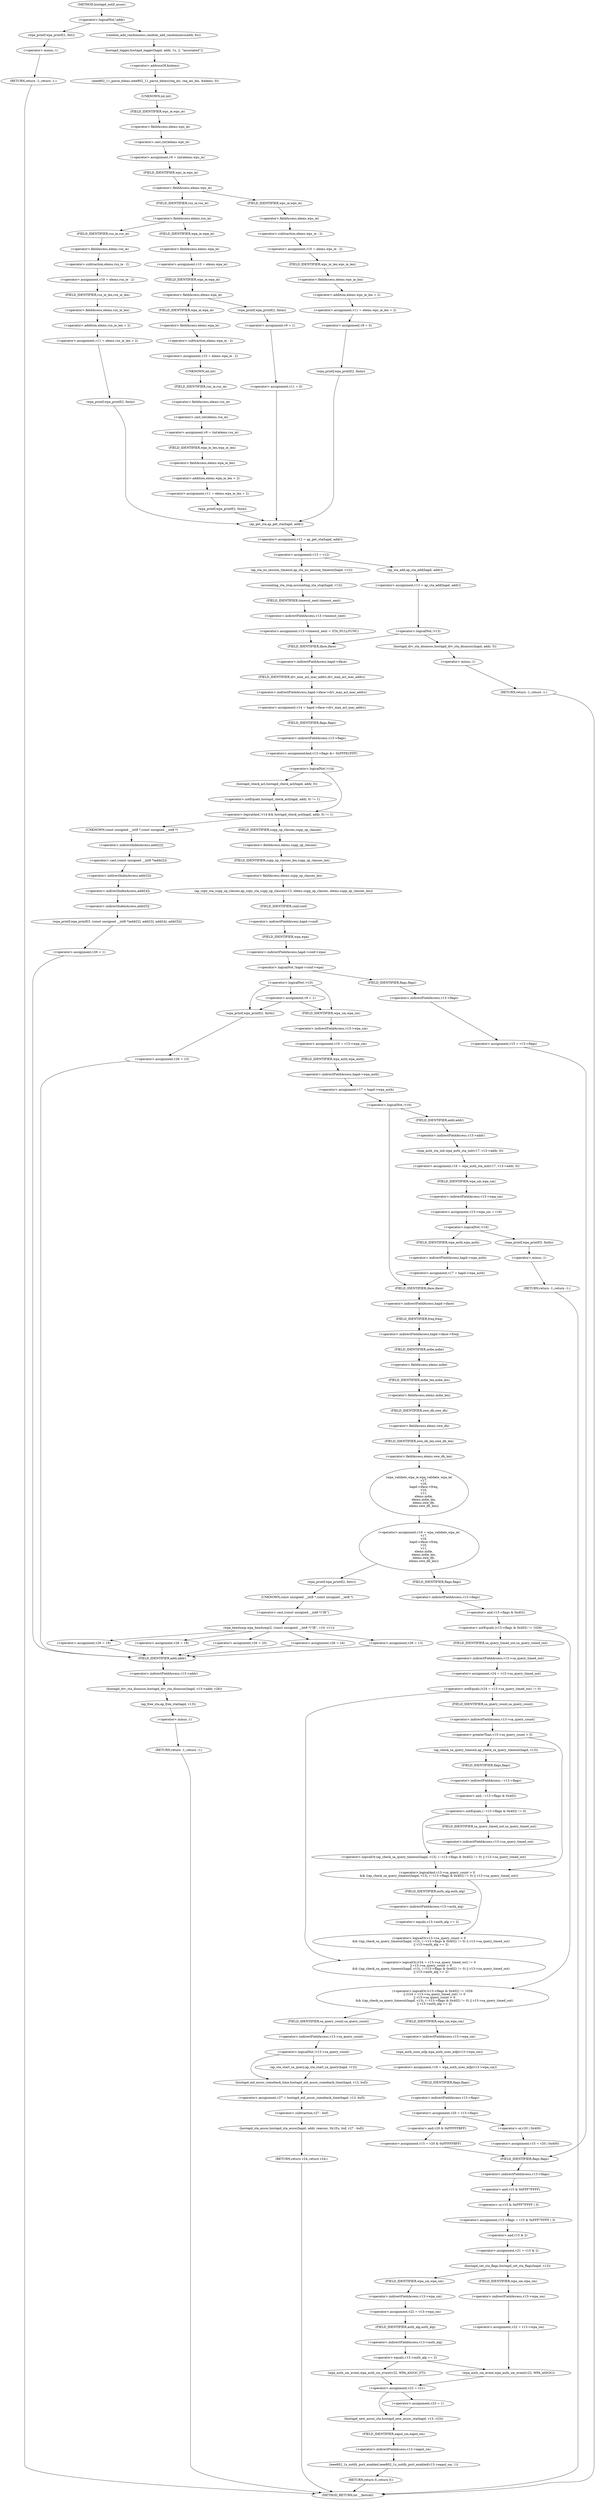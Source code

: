 digraph hostapd_notif_assoc {  
"1000157" [label = "(<operator>.logicalNot,!addr)" ]
"1000160" [label = "(wpa_printf,wpa_printf(2, fmt))" ]
"1000163" [label = "(RETURN,return -1;,return -1;)" ]
"1000164" [label = "(<operator>.minus,-1)" ]
"1000166" [label = "(random_add_randomness,random_add_randomness(addr, 6u))" ]
"1000169" [label = "(hostapd_logger,hostapd_logger(hapd, addr, 1u, 2, \"associated\"))" ]
"1000175" [label = "(ieee802_11_parse_elems,ieee802_11_parse_elems(req_ies, req_ies_len, &elems, 0))" ]
"1000178" [label = "(<operator>.addressOf,&elems)" ]
"1000181" [label = "(<operator>.assignment,v9 = (int)elems.wps_ie)" ]
"1000183" [label = "(<operator>.cast,(int)elems.wps_ie)" ]
"1000184" [label = "(UNKNOWN,int,int)" ]
"1000185" [label = "(<operator>.fieldAccess,elems.wps_ie)" ]
"1000187" [label = "(FIELD_IDENTIFIER,wps_ie,wps_ie)" ]
"1000189" [label = "(<operator>.fieldAccess,elems.wps_ie)" ]
"1000191" [label = "(FIELD_IDENTIFIER,wps_ie,wps_ie)" ]
"1000193" [label = "(<operator>.assignment,v10 = elems.wps_ie - 2)" ]
"1000195" [label = "(<operator>.subtraction,elems.wps_ie - 2)" ]
"1000196" [label = "(<operator>.fieldAccess,elems.wps_ie)" ]
"1000198" [label = "(FIELD_IDENTIFIER,wps_ie,wps_ie)" ]
"1000200" [label = "(<operator>.assignment,v11 = elems.wps_ie_len + 2)" ]
"1000202" [label = "(<operator>.addition,elems.wps_ie_len + 2)" ]
"1000203" [label = "(<operator>.fieldAccess,elems.wps_ie_len)" ]
"1000205" [label = "(FIELD_IDENTIFIER,wps_ie_len,wps_ie_len)" ]
"1000207" [label = "(<operator>.assignment,v9 = 0)" ]
"1000210" [label = "(wpa_printf,wpa_printf(2, fmta))" ]
"1000215" [label = "(<operator>.fieldAccess,elems.rsn_ie)" ]
"1000217" [label = "(FIELD_IDENTIFIER,rsn_ie,rsn_ie)" ]
"1000219" [label = "(<operator>.assignment,v10 = elems.rsn_ie - 2)" ]
"1000221" [label = "(<operator>.subtraction,elems.rsn_ie - 2)" ]
"1000222" [label = "(<operator>.fieldAccess,elems.rsn_ie)" ]
"1000224" [label = "(FIELD_IDENTIFIER,rsn_ie,rsn_ie)" ]
"1000226" [label = "(<operator>.assignment,v11 = elems.rsn_ie_len + 2)" ]
"1000228" [label = "(<operator>.addition,elems.rsn_ie_len + 2)" ]
"1000229" [label = "(<operator>.fieldAccess,elems.rsn_ie_len)" ]
"1000231" [label = "(FIELD_IDENTIFIER,rsn_ie_len,rsn_ie_len)" ]
"1000233" [label = "(wpa_printf,wpa_printf(2, fmta))" ]
"1000238" [label = "(<operator>.assignment,v10 = elems.wpa_ie)" ]
"1000240" [label = "(<operator>.fieldAccess,elems.wpa_ie)" ]
"1000242" [label = "(FIELD_IDENTIFIER,wpa_ie,wpa_ie)" ]
"1000244" [label = "(<operator>.fieldAccess,elems.wpa_ie)" ]
"1000246" [label = "(FIELD_IDENTIFIER,wpa_ie,wpa_ie)" ]
"1000248" [label = "(<operator>.assignment,v10 = elems.wpa_ie - 2)" ]
"1000250" [label = "(<operator>.subtraction,elems.wpa_ie - 2)" ]
"1000251" [label = "(<operator>.fieldAccess,elems.wpa_ie)" ]
"1000253" [label = "(FIELD_IDENTIFIER,wpa_ie,wpa_ie)" ]
"1000255" [label = "(<operator>.assignment,v9 = (int)elems.rsn_ie)" ]
"1000257" [label = "(<operator>.cast,(int)elems.rsn_ie)" ]
"1000258" [label = "(UNKNOWN,int,int)" ]
"1000259" [label = "(<operator>.fieldAccess,elems.rsn_ie)" ]
"1000261" [label = "(FIELD_IDENTIFIER,rsn_ie,rsn_ie)" ]
"1000262" [label = "(<operator>.assignment,v11 = elems.wpa_ie_len + 2)" ]
"1000264" [label = "(<operator>.addition,elems.wpa_ie_len + 2)" ]
"1000265" [label = "(<operator>.fieldAccess,elems.wpa_ie_len)" ]
"1000267" [label = "(FIELD_IDENTIFIER,wpa_ie_len,wpa_ie_len)" ]
"1000269" [label = "(wpa_printf,wpa_printf(2, fmta))" ]
"1000274" [label = "(wpa_printf,wpa_printf(2, fmta))" ]
"1000277" [label = "(<operator>.assignment,v9 = 1)" ]
"1000280" [label = "(<operator>.assignment,v11 = 0)" ]
"1000283" [label = "(<operator>.assignment,v12 = ap_get_sta(hapd, addr))" ]
"1000285" [label = "(ap_get_sta,ap_get_sta(hapd, addr))" ]
"1000288" [label = "(<operator>.assignment,v13 = v12)" ]
"1000294" [label = "(ap_sta_no_session_timeout,ap_sta_no_session_timeout(hapd, v12))" ]
"1000297" [label = "(accounting_sta_stop,accounting_sta_stop(hapd, v13))" ]
"1000300" [label = "(<operator>.assignment,v13->timeout_next = STA_NULLFUNC)" ]
"1000301" [label = "(<operator>.indirectFieldAccess,v13->timeout_next)" ]
"1000303" [label = "(FIELD_IDENTIFIER,timeout_next,timeout_next)" ]
"1000307" [label = "(<operator>.assignment,v13 = ap_sta_add(hapd, addr))" ]
"1000309" [label = "(ap_sta_add,ap_sta_add(hapd, addr))" ]
"1000313" [label = "(<operator>.logicalNot,!v13)" ]
"1000316" [label = "(hostapd_drv_sta_disassoc,hostapd_drv_sta_disassoc(hapd, addr, 5))" ]
"1000320" [label = "(RETURN,return -1;,return -1;)" ]
"1000321" [label = "(<operator>.minus,-1)" ]
"1000323" [label = "(<operator>.assignment,v14 = hapd->iface->drv_max_acl_mac_addrs)" ]
"1000325" [label = "(<operator>.indirectFieldAccess,hapd->iface->drv_max_acl_mac_addrs)" ]
"1000326" [label = "(<operator>.indirectFieldAccess,hapd->iface)" ]
"1000328" [label = "(FIELD_IDENTIFIER,iface,iface)" ]
"1000329" [label = "(FIELD_IDENTIFIER,drv_max_acl_mac_addrs,drv_max_acl_mac_addrs)" ]
"1000330" [label = "(<operators>.assignmentAnd,v13->flags &= 0xFFFECFFF)" ]
"1000331" [label = "(<operator>.indirectFieldAccess,v13->flags)" ]
"1000333" [label = "(FIELD_IDENTIFIER,flags,flags)" ]
"1000336" [label = "(<operator>.logicalAnd,!v14 && hostapd_check_acl(hapd, addr, 0) != 1)" ]
"1000337" [label = "(<operator>.logicalNot,!v14)" ]
"1000339" [label = "(<operator>.notEquals,hostapd_check_acl(hapd, addr, 0) != 1)" ]
"1000340" [label = "(hostapd_check_acl,hostapd_check_acl(hapd, addr, 0))" ]
"1000346" [label = "(wpa_printf,wpa_printf(3, (const unsigned __int8 *)addr[2], addr[3], addr[4], addr[5]))" ]
"1000348" [label = "(<operator>.cast,(const unsigned __int8 *)addr[2])" ]
"1000349" [label = "(UNKNOWN,const unsigned __int8 *,const unsigned __int8 *)" ]
"1000350" [label = "(<operator>.indirectIndexAccess,addr[2])" ]
"1000353" [label = "(<operator>.indirectIndexAccess,addr[3])" ]
"1000356" [label = "(<operator>.indirectIndexAccess,addr[4])" ]
"1000359" [label = "(<operator>.indirectIndexAccess,addr[5])" ]
"1000362" [label = "(<operator>.assignment,v26 = 1)" ]
"1000366" [label = "(hostapd_drv_sta_disassoc,hostapd_drv_sta_disassoc(hapd, v13->addr, v26))" ]
"1000368" [label = "(<operator>.indirectFieldAccess,v13->addr)" ]
"1000370" [label = "(FIELD_IDENTIFIER,addr,addr)" ]
"1000372" [label = "(ap_free_sta,ap_free_sta(hapd, v13))" ]
"1000375" [label = "(RETURN,return -1;,return -1;)" ]
"1000376" [label = "(<operator>.minus,-1)" ]
"1000378" [label = "(ap_copy_sta_supp_op_classes,ap_copy_sta_supp_op_classes(v13, elems.supp_op_classes, elems.supp_op_classes_len))" ]
"1000380" [label = "(<operator>.fieldAccess,elems.supp_op_classes)" ]
"1000382" [label = "(FIELD_IDENTIFIER,supp_op_classes,supp_op_classes)" ]
"1000383" [label = "(<operator>.fieldAccess,elems.supp_op_classes_len)" ]
"1000385" [label = "(FIELD_IDENTIFIER,supp_op_classes_len,supp_op_classes_len)" ]
"1000387" [label = "(<operator>.logicalNot,!hapd->conf->wpa)" ]
"1000388" [label = "(<operator>.indirectFieldAccess,hapd->conf->wpa)" ]
"1000389" [label = "(<operator>.indirectFieldAccess,hapd->conf)" ]
"1000391" [label = "(FIELD_IDENTIFIER,conf,conf)" ]
"1000392" [label = "(FIELD_IDENTIFIER,wpa,wpa)" ]
"1000394" [label = "(<operator>.assignment,v15 = v13->flags)" ]
"1000396" [label = "(<operator>.indirectFieldAccess,v13->flags)" ]
"1000398" [label = "(FIELD_IDENTIFIER,flags,flags)" ]
"1000401" [label = "(<operator>.logicalNot,!v10)" ]
"1000403" [label = "(<operator>.assignment,v9 = 1)" ]
"1000409" [label = "(wpa_printf,wpa_printf(2, fmtb))" ]
"1000412" [label = "(<operator>.assignment,v26 = 13)" ]
"1000416" [label = "(<operator>.assignment,v16 = v13->wpa_sm)" ]
"1000418" [label = "(<operator>.indirectFieldAccess,v13->wpa_sm)" ]
"1000420" [label = "(FIELD_IDENTIFIER,wpa_sm,wpa_sm)" ]
"1000421" [label = "(<operator>.assignment,v17 = hapd->wpa_auth)" ]
"1000423" [label = "(<operator>.indirectFieldAccess,hapd->wpa_auth)" ]
"1000425" [label = "(FIELD_IDENTIFIER,wpa_auth,wpa_auth)" ]
"1000427" [label = "(<operator>.logicalNot,!v16)" ]
"1000430" [label = "(<operator>.assignment,v16 = wpa_auth_sta_init(v17, v13->addr, 0))" ]
"1000432" [label = "(wpa_auth_sta_init,wpa_auth_sta_init(v17, v13->addr, 0))" ]
"1000434" [label = "(<operator>.indirectFieldAccess,v13->addr)" ]
"1000436" [label = "(FIELD_IDENTIFIER,addr,addr)" ]
"1000438" [label = "(<operator>.assignment,v13->wpa_sm = v16)" ]
"1000439" [label = "(<operator>.indirectFieldAccess,v13->wpa_sm)" ]
"1000441" [label = "(FIELD_IDENTIFIER,wpa_sm,wpa_sm)" ]
"1000444" [label = "(<operator>.logicalNot,!v16)" ]
"1000447" [label = "(wpa_printf,wpa_printf(5, fmtb))" ]
"1000450" [label = "(RETURN,return -1;,return -1;)" ]
"1000451" [label = "(<operator>.minus,-1)" ]
"1000453" [label = "(<operator>.assignment,v17 = hapd->wpa_auth)" ]
"1000455" [label = "(<operator>.indirectFieldAccess,hapd->wpa_auth)" ]
"1000457" [label = "(FIELD_IDENTIFIER,wpa_auth,wpa_auth)" ]
"1000458" [label = "(<operator>.assignment,v18 = wpa_validate_wpa_ie(\n          v17,\n          v16,\n          hapd->iface->freq,\n          v10,\n          v11,\n          elems.mdie,\n          elems.mdie_len,\n          elems.owe_dh,\n          elems.owe_dh_len))" ]
"1000460" [label = "(wpa_validate_wpa_ie,wpa_validate_wpa_ie(\n          v17,\n          v16,\n          hapd->iface->freq,\n          v10,\n          v11,\n          elems.mdie,\n          elems.mdie_len,\n          elems.owe_dh,\n          elems.owe_dh_len))" ]
"1000463" [label = "(<operator>.indirectFieldAccess,hapd->iface->freq)" ]
"1000464" [label = "(<operator>.indirectFieldAccess,hapd->iface)" ]
"1000466" [label = "(FIELD_IDENTIFIER,iface,iface)" ]
"1000467" [label = "(FIELD_IDENTIFIER,freq,freq)" ]
"1000470" [label = "(<operator>.fieldAccess,elems.mdie)" ]
"1000472" [label = "(FIELD_IDENTIFIER,mdie,mdie)" ]
"1000473" [label = "(<operator>.fieldAccess,elems.mdie_len)" ]
"1000475" [label = "(FIELD_IDENTIFIER,mdie_len,mdie_len)" ]
"1000476" [label = "(<operator>.fieldAccess,elems.owe_dh)" ]
"1000478" [label = "(FIELD_IDENTIFIER,owe_dh,owe_dh)" ]
"1000479" [label = "(<operator>.fieldAccess,elems.owe_dh_len)" ]
"1000481" [label = "(FIELD_IDENTIFIER,owe_dh_len,owe_dh_len)" ]
"1000485" [label = "(wpa_printf,wpa_printf(2, fmtc))" ]
"1000488" [label = "(wpa_hexdump,wpa_hexdump(2, (const unsigned __int8 *)\"IE\", v10, v11))" ]
"1000490" [label = "(<operator>.cast,(const unsigned __int8 *)\"IE\")" ]
"1000491" [label = "(UNKNOWN,const unsigned __int8 *,const unsigned __int8 *)" ]
"1000499" [label = "(<operator>.assignment,v26 = 18)" ]
"1000504" [label = "(<operator>.assignment,v26 = 19)" ]
"1000509" [label = "(<operator>.assignment,v26 = 20)" ]
"1000514" [label = "(<operator>.assignment,v26 = 24)" ]
"1000519" [label = "(<operator>.assignment,v26 = 13)" ]
"1000525" [label = "(<operator>.logicalOr,(v13->flags & 0x402) != 1026\n    || (v24 = v13->sa_query_timed_out) != 0\n    || v13->sa_query_count > 0\n    && ((ap_check_sa_query_timeout(hapd, v13), (~v13->flags & 0x402) != 0) || v13->sa_query_timed_out)\n    || v13->auth_alg == 2)" ]
"1000526" [label = "(<operator>.notEquals,(v13->flags & 0x402) != 1026)" ]
"1000527" [label = "(<operator>.and,v13->flags & 0x402)" ]
"1000528" [label = "(<operator>.indirectFieldAccess,v13->flags)" ]
"1000530" [label = "(FIELD_IDENTIFIER,flags,flags)" ]
"1000533" [label = "(<operator>.logicalOr,(v24 = v13->sa_query_timed_out) != 0\n    || v13->sa_query_count > 0\n    && ((ap_check_sa_query_timeout(hapd, v13), (~v13->flags & 0x402) != 0) || v13->sa_query_timed_out)\n    || v13->auth_alg == 2)" ]
"1000534" [label = "(<operator>.notEquals,(v24 = v13->sa_query_timed_out) != 0)" ]
"1000535" [label = "(<operator>.assignment,v24 = v13->sa_query_timed_out)" ]
"1000537" [label = "(<operator>.indirectFieldAccess,v13->sa_query_timed_out)" ]
"1000539" [label = "(FIELD_IDENTIFIER,sa_query_timed_out,sa_query_timed_out)" ]
"1000541" [label = "(<operator>.logicalOr,v13->sa_query_count > 0\n    && ((ap_check_sa_query_timeout(hapd, v13), (~v13->flags & 0x402) != 0) || v13->sa_query_timed_out)\n    || v13->auth_alg == 2)" ]
"1000542" [label = "(<operator>.logicalAnd,v13->sa_query_count > 0\n    && ((ap_check_sa_query_timeout(hapd, v13), (~v13->flags & 0x402) != 0) || v13->sa_query_timed_out))" ]
"1000543" [label = "(<operator>.greaterThan,v13->sa_query_count > 0)" ]
"1000544" [label = "(<operator>.indirectFieldAccess,v13->sa_query_count)" ]
"1000546" [label = "(FIELD_IDENTIFIER,sa_query_count,sa_query_count)" ]
"1000548" [label = "(<operator>.logicalOr,(ap_check_sa_query_timeout(hapd, v13), (~v13->flags & 0x402) != 0) || v13->sa_query_timed_out)" ]
"1000550" [label = "(ap_check_sa_query_timeout,ap_check_sa_query_timeout(hapd, v13))" ]
"1000553" [label = "(<operator>.notEquals,(~v13->flags & 0x402) != 0)" ]
"1000554" [label = "(<operator>.and,~v13->flags & 0x402)" ]
"1000555" [label = "(<operator>.indirectFieldAccess,~v13->flags)" ]
"1000557" [label = "(FIELD_IDENTIFIER,flags,flags)" ]
"1000560" [label = "(<operator>.indirectFieldAccess,v13->sa_query_timed_out)" ]
"1000562" [label = "(FIELD_IDENTIFIER,sa_query_timed_out,sa_query_timed_out)" ]
"1000563" [label = "(<operator>.equals,v13->auth_alg == 2)" ]
"1000564" [label = "(<operator>.indirectFieldAccess,v13->auth_alg)" ]
"1000566" [label = "(FIELD_IDENTIFIER,auth_alg,auth_alg)" ]
"1000569" [label = "(<operator>.assignment,v19 = wpa_auth_uses_mfp(v13->wpa_sm))" ]
"1000571" [label = "(wpa_auth_uses_mfp,wpa_auth_uses_mfp(v13->wpa_sm))" ]
"1000572" [label = "(<operator>.indirectFieldAccess,v13->wpa_sm)" ]
"1000574" [label = "(FIELD_IDENTIFIER,wpa_sm,wpa_sm)" ]
"1000575" [label = "(<operator>.assignment,v20 = v13->flags)" ]
"1000577" [label = "(<operator>.indirectFieldAccess,v13->flags)" ]
"1000579" [label = "(FIELD_IDENTIFIER,flags,flags)" ]
"1000582" [label = "(<operator>.assignment,v15 = v20 | 0x400)" ]
"1000584" [label = "(<operator>.or,v20 | 0x400)" ]
"1000588" [label = "(<operator>.assignment,v15 = v20 & 0xFFFFFBFF)" ]
"1000590" [label = "(<operator>.and,v20 & 0xFFFFFBFF)" ]
"1000594" [label = "(<operator>.assignment,v13->flags = v15 & 0xFFF7FFFF | 3)" ]
"1000595" [label = "(<operator>.indirectFieldAccess,v13->flags)" ]
"1000597" [label = "(FIELD_IDENTIFIER,flags,flags)" ]
"1000598" [label = "(<operator>.or,v15 & 0xFFF7FFFF | 3)" ]
"1000599" [label = "(<operator>.and,v15 & 0xFFF7FFFF)" ]
"1000603" [label = "(<operator>.assignment,v21 = v15 & 2)" ]
"1000605" [label = "(<operator>.and,v15 & 2)" ]
"1000608" [label = "(hostapd_set_sta_flags,hostapd_set_sta_flags(hapd, v13))" ]
"1000614" [label = "(<operator>.assignment,v22 = v13->wpa_sm)" ]
"1000616" [label = "(<operator>.indirectFieldAccess,v13->wpa_sm)" ]
"1000618" [label = "(FIELD_IDENTIFIER,wpa_sm,wpa_sm)" ]
"1000620" [label = "(<operator>.equals,v13->auth_alg == 2)" ]
"1000621" [label = "(<operator>.indirectFieldAccess,v13->auth_alg)" ]
"1000623" [label = "(FIELD_IDENTIFIER,auth_alg,auth_alg)" ]
"1000626" [label = "(wpa_auth_sm_event,wpa_auth_sm_event(v22, WPA_ASSOC_FT))" ]
"1000632" [label = "(<operator>.assignment,v22 = v13->wpa_sm)" ]
"1000634" [label = "(<operator>.indirectFieldAccess,v13->wpa_sm)" ]
"1000636" [label = "(FIELD_IDENTIFIER,wpa_sm,wpa_sm)" ]
"1000637" [label = "(wpa_auth_sm_event,wpa_auth_sm_event(v22, WPA_ASSOC))" ]
"1000641" [label = "(<operator>.assignment,v23 = v21)" ]
"1000646" [label = "(<operator>.assignment,v23 = 1)" ]
"1000649" [label = "(hostapd_new_assoc_sta,hostapd_new_assoc_sta(hapd, v13, v23))" ]
"1000653" [label = "(ieee802_1x_notify_port_enabled,ieee802_1x_notify_port_enabled(v13->eapol_sm, 1))" ]
"1000654" [label = "(<operator>.indirectFieldAccess,v13->eapol_sm)" ]
"1000656" [label = "(FIELD_IDENTIFIER,eapol_sm,eapol_sm)" ]
"1000658" [label = "(RETURN,return 0;,return 0;)" ]
"1000661" [label = "(<operator>.logicalNot,!v13->sa_query_count)" ]
"1000662" [label = "(<operator>.indirectFieldAccess,v13->sa_query_count)" ]
"1000664" [label = "(FIELD_IDENTIFIER,sa_query_count,sa_query_count)" ]
"1000665" [label = "(ap_sta_start_sa_query,ap_sta_start_sa_query(hapd, v13))" ]
"1000668" [label = "(<operator>.assignment,v27 = hostapd_eid_assoc_comeback_time(hapd, v13, buf))" ]
"1000670" [label = "(hostapd_eid_assoc_comeback_time,hostapd_eid_assoc_comeback_time(hapd, v13, buf))" ]
"1000674" [label = "(hostapd_sta_assoc,hostapd_sta_assoc(hapd, addr, reassoc, 0x1Eu, buf, v27 - buf))" ]
"1000680" [label = "(<operator>.subtraction,v27 - buf)" ]
"1000683" [label = "(RETURN,return v24;,return v24;)" ]
"1000125" [label = "(METHOD,hostapd_notif_assoc)" ]
"1000685" [label = "(METHOD_RETURN,int __fastcall)" ]
  "1000157" -> "1000160" 
  "1000157" -> "1000166" 
  "1000160" -> "1000164" 
  "1000163" -> "1000685" 
  "1000164" -> "1000163" 
  "1000166" -> "1000169" 
  "1000169" -> "1000178" 
  "1000175" -> "1000184" 
  "1000178" -> "1000175" 
  "1000181" -> "1000191" 
  "1000183" -> "1000181" 
  "1000184" -> "1000187" 
  "1000185" -> "1000183" 
  "1000187" -> "1000185" 
  "1000189" -> "1000198" 
  "1000189" -> "1000217" 
  "1000191" -> "1000189" 
  "1000193" -> "1000205" 
  "1000195" -> "1000193" 
  "1000196" -> "1000195" 
  "1000198" -> "1000196" 
  "1000200" -> "1000207" 
  "1000202" -> "1000200" 
  "1000203" -> "1000202" 
  "1000205" -> "1000203" 
  "1000207" -> "1000210" 
  "1000210" -> "1000285" 
  "1000215" -> "1000224" 
  "1000215" -> "1000242" 
  "1000217" -> "1000215" 
  "1000219" -> "1000231" 
  "1000221" -> "1000219" 
  "1000222" -> "1000221" 
  "1000224" -> "1000222" 
  "1000226" -> "1000233" 
  "1000228" -> "1000226" 
  "1000229" -> "1000228" 
  "1000231" -> "1000229" 
  "1000233" -> "1000285" 
  "1000238" -> "1000246" 
  "1000240" -> "1000238" 
  "1000242" -> "1000240" 
  "1000244" -> "1000253" 
  "1000244" -> "1000274" 
  "1000246" -> "1000244" 
  "1000248" -> "1000258" 
  "1000250" -> "1000248" 
  "1000251" -> "1000250" 
  "1000253" -> "1000251" 
  "1000255" -> "1000267" 
  "1000257" -> "1000255" 
  "1000258" -> "1000261" 
  "1000259" -> "1000257" 
  "1000261" -> "1000259" 
  "1000262" -> "1000269" 
  "1000264" -> "1000262" 
  "1000265" -> "1000264" 
  "1000267" -> "1000265" 
  "1000269" -> "1000285" 
  "1000274" -> "1000277" 
  "1000277" -> "1000280" 
  "1000280" -> "1000285" 
  "1000283" -> "1000288" 
  "1000285" -> "1000283" 
  "1000288" -> "1000294" 
  "1000288" -> "1000309" 
  "1000294" -> "1000297" 
  "1000297" -> "1000303" 
  "1000300" -> "1000328" 
  "1000301" -> "1000300" 
  "1000303" -> "1000301" 
  "1000307" -> "1000313" 
  "1000309" -> "1000307" 
  "1000313" -> "1000316" 
  "1000313" -> "1000328" 
  "1000316" -> "1000321" 
  "1000320" -> "1000685" 
  "1000321" -> "1000320" 
  "1000323" -> "1000333" 
  "1000325" -> "1000323" 
  "1000326" -> "1000329" 
  "1000328" -> "1000326" 
  "1000329" -> "1000325" 
  "1000330" -> "1000337" 
  "1000331" -> "1000330" 
  "1000333" -> "1000331" 
  "1000336" -> "1000349" 
  "1000336" -> "1000382" 
  "1000337" -> "1000336" 
  "1000337" -> "1000340" 
  "1000339" -> "1000336" 
  "1000340" -> "1000339" 
  "1000346" -> "1000362" 
  "1000348" -> "1000353" 
  "1000349" -> "1000350" 
  "1000350" -> "1000348" 
  "1000353" -> "1000356" 
  "1000356" -> "1000359" 
  "1000359" -> "1000346" 
  "1000362" -> "1000370" 
  "1000366" -> "1000372" 
  "1000368" -> "1000366" 
  "1000370" -> "1000368" 
  "1000372" -> "1000376" 
  "1000375" -> "1000685" 
  "1000376" -> "1000375" 
  "1000378" -> "1000391" 
  "1000380" -> "1000385" 
  "1000382" -> "1000380" 
  "1000383" -> "1000378" 
  "1000385" -> "1000383" 
  "1000387" -> "1000398" 
  "1000387" -> "1000401" 
  "1000388" -> "1000387" 
  "1000389" -> "1000392" 
  "1000391" -> "1000389" 
  "1000392" -> "1000388" 
  "1000394" -> "1000597" 
  "1000396" -> "1000394" 
  "1000398" -> "1000396" 
  "1000401" -> "1000403" 
  "1000401" -> "1000409" 
  "1000401" -> "1000420" 
  "1000403" -> "1000409" 
  "1000403" -> "1000420" 
  "1000409" -> "1000412" 
  "1000412" -> "1000370" 
  "1000416" -> "1000425" 
  "1000418" -> "1000416" 
  "1000420" -> "1000418" 
  "1000421" -> "1000427" 
  "1000423" -> "1000421" 
  "1000425" -> "1000423" 
  "1000427" -> "1000436" 
  "1000427" -> "1000466" 
  "1000430" -> "1000441" 
  "1000432" -> "1000430" 
  "1000434" -> "1000432" 
  "1000436" -> "1000434" 
  "1000438" -> "1000444" 
  "1000439" -> "1000438" 
  "1000441" -> "1000439" 
  "1000444" -> "1000447" 
  "1000444" -> "1000457" 
  "1000447" -> "1000451" 
  "1000450" -> "1000685" 
  "1000451" -> "1000450" 
  "1000453" -> "1000466" 
  "1000455" -> "1000453" 
  "1000457" -> "1000455" 
  "1000458" -> "1000485" 
  "1000458" -> "1000530" 
  "1000460" -> "1000458" 
  "1000463" -> "1000472" 
  "1000464" -> "1000467" 
  "1000466" -> "1000464" 
  "1000467" -> "1000463" 
  "1000470" -> "1000475" 
  "1000472" -> "1000470" 
  "1000473" -> "1000478" 
  "1000475" -> "1000473" 
  "1000476" -> "1000481" 
  "1000478" -> "1000476" 
  "1000479" -> "1000460" 
  "1000481" -> "1000479" 
  "1000485" -> "1000491" 
  "1000488" -> "1000499" 
  "1000488" -> "1000504" 
  "1000488" -> "1000509" 
  "1000488" -> "1000514" 
  "1000488" -> "1000519" 
  "1000490" -> "1000488" 
  "1000491" -> "1000490" 
  "1000499" -> "1000370" 
  "1000504" -> "1000370" 
  "1000509" -> "1000370" 
  "1000514" -> "1000370" 
  "1000519" -> "1000370" 
  "1000525" -> "1000574" 
  "1000525" -> "1000664" 
  "1000526" -> "1000525" 
  "1000526" -> "1000539" 
  "1000527" -> "1000526" 
  "1000528" -> "1000527" 
  "1000530" -> "1000528" 
  "1000533" -> "1000525" 
  "1000534" -> "1000533" 
  "1000534" -> "1000546" 
  "1000535" -> "1000534" 
  "1000537" -> "1000535" 
  "1000539" -> "1000537" 
  "1000541" -> "1000533" 
  "1000542" -> "1000541" 
  "1000542" -> "1000566" 
  "1000543" -> "1000542" 
  "1000543" -> "1000550" 
  "1000544" -> "1000543" 
  "1000546" -> "1000544" 
  "1000548" -> "1000542" 
  "1000550" -> "1000557" 
  "1000553" -> "1000548" 
  "1000553" -> "1000562" 
  "1000554" -> "1000553" 
  "1000555" -> "1000554" 
  "1000557" -> "1000555" 
  "1000560" -> "1000548" 
  "1000562" -> "1000560" 
  "1000563" -> "1000541" 
  "1000564" -> "1000563" 
  "1000566" -> "1000564" 
  "1000569" -> "1000579" 
  "1000571" -> "1000569" 
  "1000572" -> "1000571" 
  "1000574" -> "1000572" 
  "1000575" -> "1000584" 
  "1000575" -> "1000590" 
  "1000577" -> "1000575" 
  "1000579" -> "1000577" 
  "1000582" -> "1000597" 
  "1000584" -> "1000582" 
  "1000588" -> "1000597" 
  "1000590" -> "1000588" 
  "1000594" -> "1000605" 
  "1000595" -> "1000599" 
  "1000597" -> "1000595" 
  "1000598" -> "1000594" 
  "1000599" -> "1000598" 
  "1000603" -> "1000608" 
  "1000605" -> "1000603" 
  "1000608" -> "1000618" 
  "1000608" -> "1000636" 
  "1000614" -> "1000623" 
  "1000616" -> "1000614" 
  "1000618" -> "1000616" 
  "1000620" -> "1000626" 
  "1000620" -> "1000637" 
  "1000621" -> "1000620" 
  "1000623" -> "1000621" 
  "1000626" -> "1000641" 
  "1000632" -> "1000637" 
  "1000634" -> "1000632" 
  "1000636" -> "1000634" 
  "1000637" -> "1000641" 
  "1000641" -> "1000646" 
  "1000641" -> "1000649" 
  "1000646" -> "1000649" 
  "1000649" -> "1000656" 
  "1000653" -> "1000658" 
  "1000654" -> "1000653" 
  "1000656" -> "1000654" 
  "1000658" -> "1000685" 
  "1000661" -> "1000665" 
  "1000661" -> "1000670" 
  "1000662" -> "1000661" 
  "1000664" -> "1000662" 
  "1000665" -> "1000670" 
  "1000668" -> "1000680" 
  "1000670" -> "1000668" 
  "1000674" -> "1000683" 
  "1000680" -> "1000674" 
  "1000683" -> "1000685" 
  "1000125" -> "1000157" 
}
